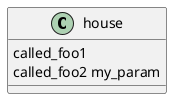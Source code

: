 {
  "sha1": "e8qiaxilkbw487jvdcho91x91hxoi6m",
  "insertion": {
    "when": "2024-06-01T09:03:04.127Z",
    "url": "http://forum.plantuml.net/6865/define-without-arguments-interferes-with-define-arguments",
    "user": "plantuml@gmail.com"
  }
}
@startuml
!define foo called_foo1
!define foo(param) called_foo2 param

class house {
foo
foo(my_param)
}
@enduml

